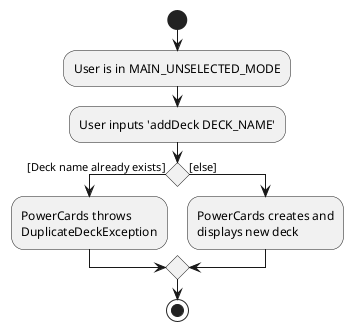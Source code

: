 @startuml

start
:User is in MAIN_UNSELECTED_MODE;
:User inputs 'addDeck DECK_NAME';

if () then ([Deck name already exists])
    :PowerCards throws
    DuplicateDeckException;
else ([else])
    :PowerCards creates and
    displays new deck;

endif

stop
@enduml
